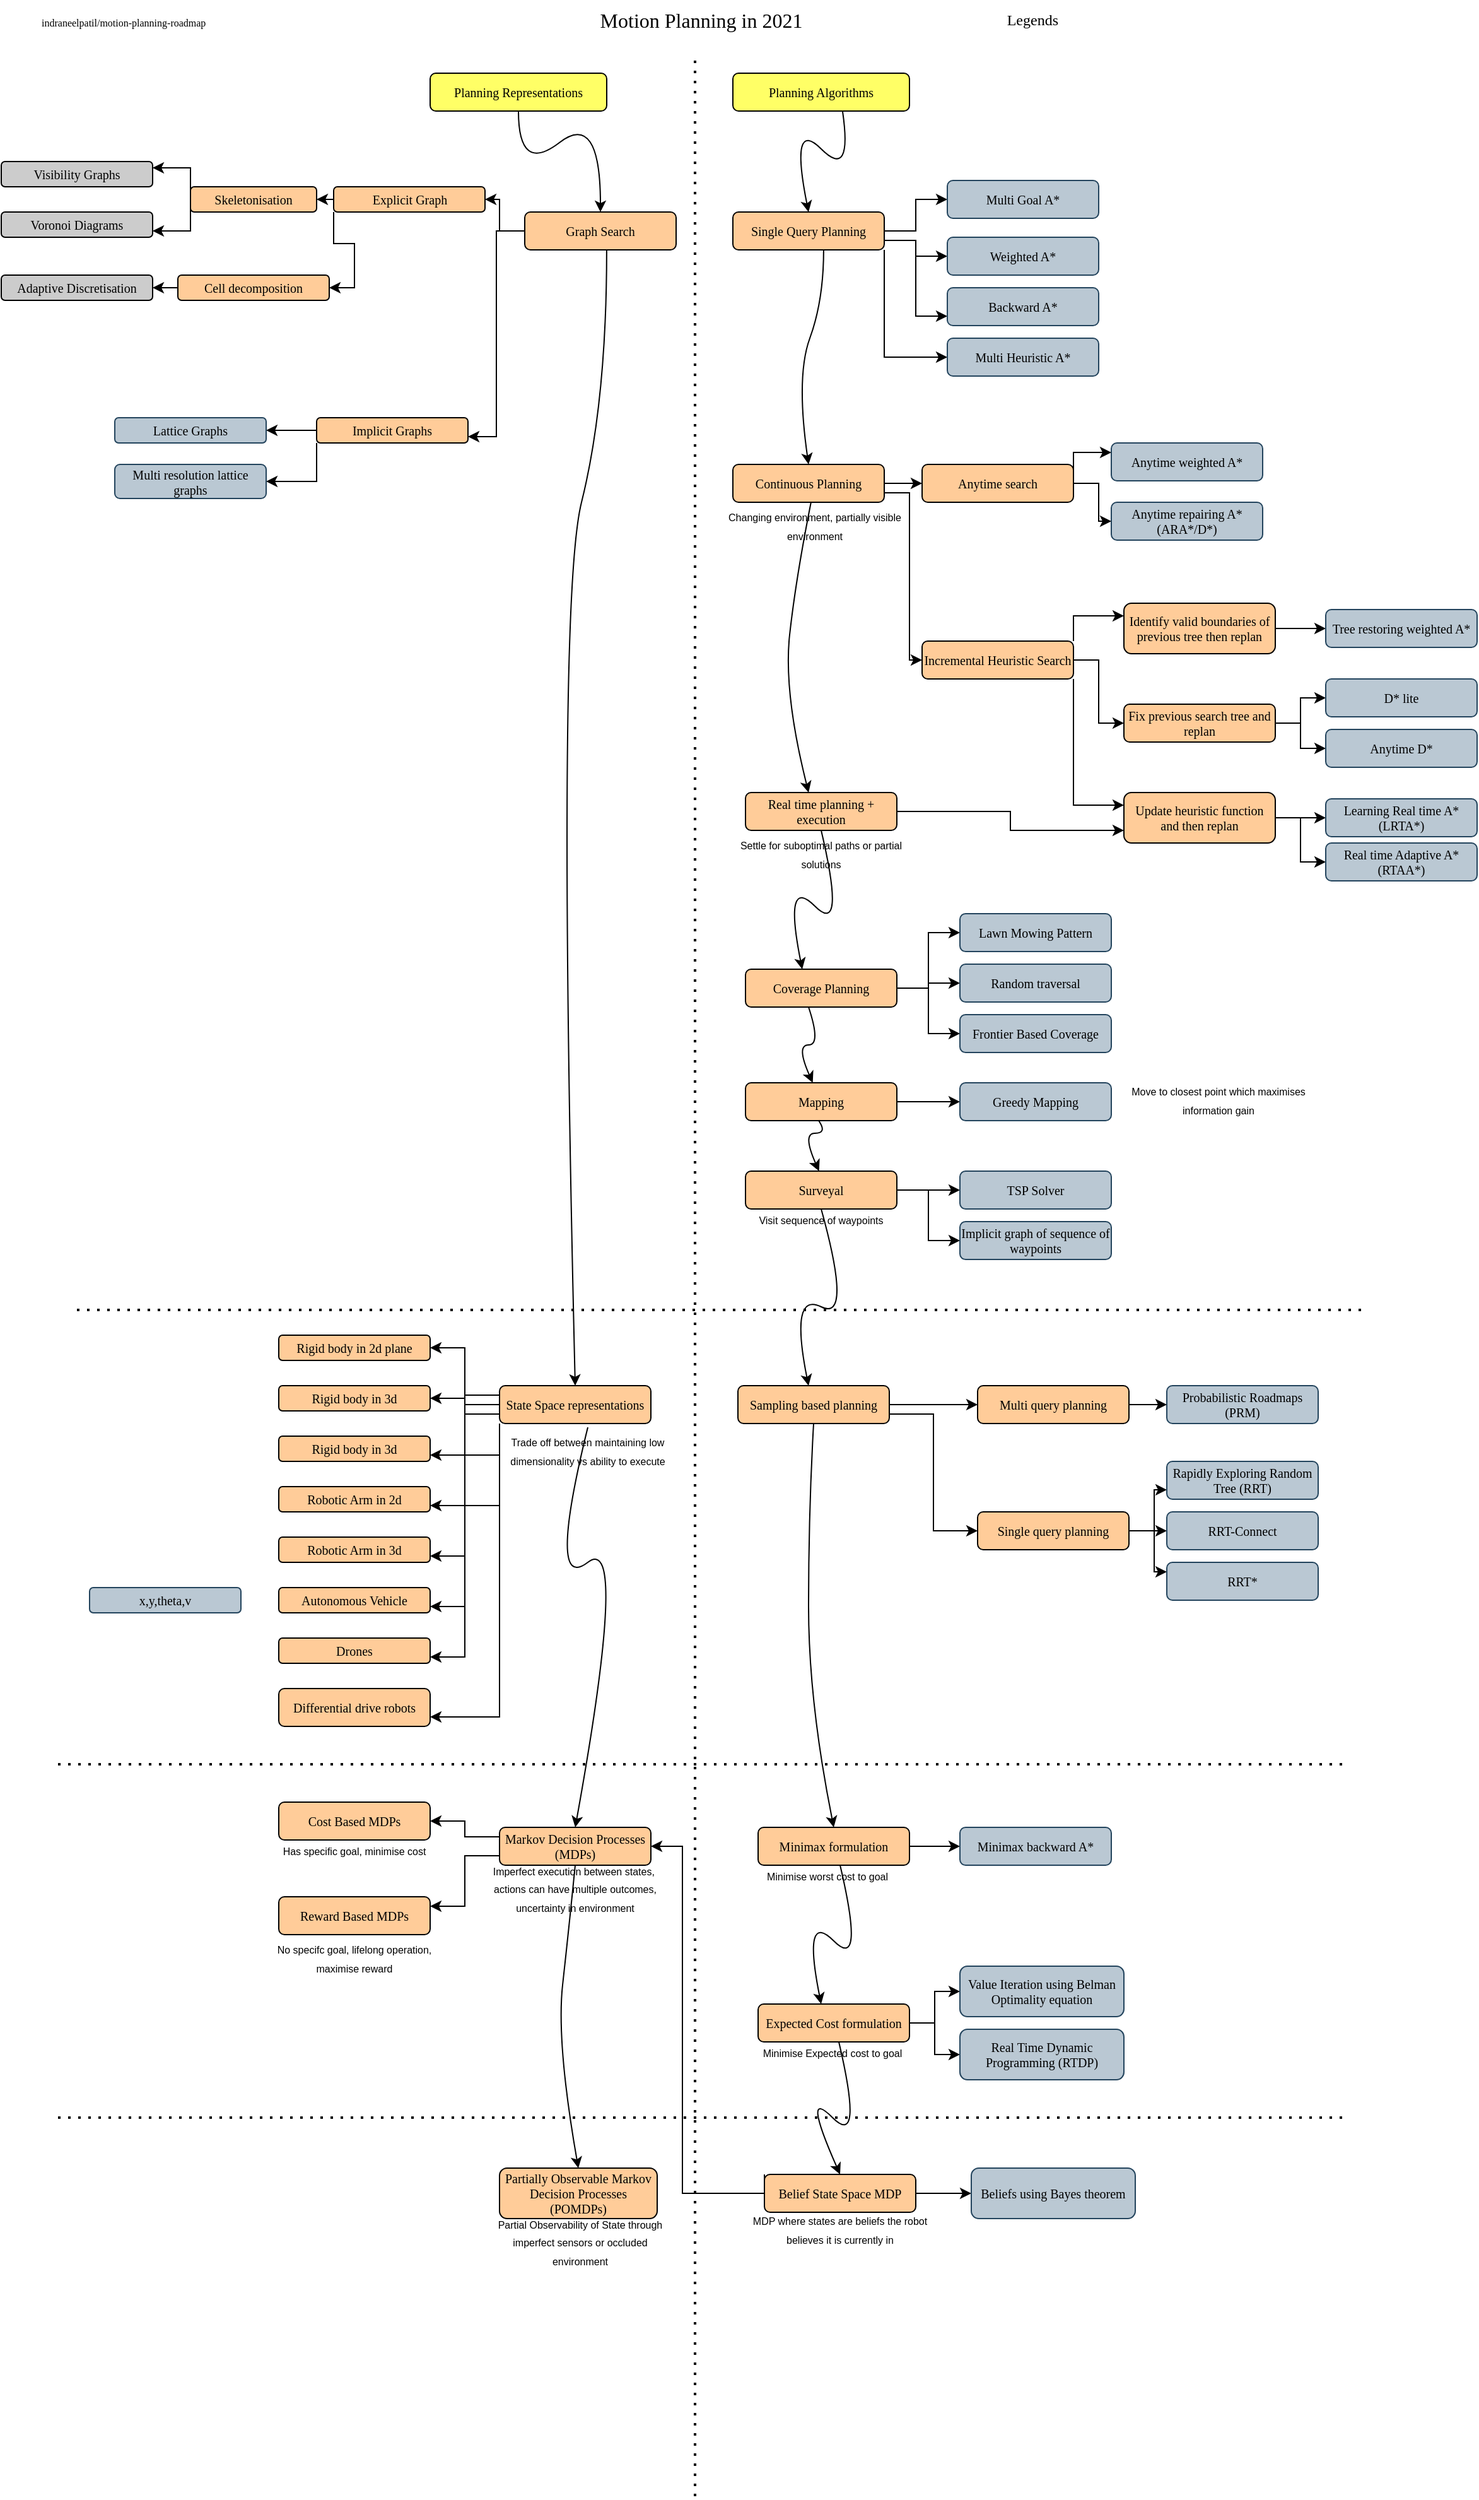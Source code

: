 <mxfile version="16.0.3" type="github">
  <diagram id="dA2bW75Uh9zArZUYn6UA" name="Page-1">
    <mxGraphModel dx="946" dy="614" grid="1" gridSize="10" guides="1" tooltips="1" connect="1" arrows="1" fold="1" page="1" pageScale="1" pageWidth="1100" pageHeight="1700" math="0" shadow="0">
      <root>
        <mxCell id="0" />
        <mxCell id="1" parent="0" />
        <mxCell id="ajxtEgKc9McXnAEBvQGd-1" value="Motion Planning in 2021" style="text;html=1;strokeColor=none;fillColor=none;align=center;verticalAlign=middle;whiteSpace=wrap;rounded=0;comic=0;fontFamily=Verdana;fontSize=16;fontStyle=0" parent="1" vertex="1">
          <mxGeometry x="425" y="32.5" width="280" height="30" as="geometry" />
        </mxCell>
        <mxCell id="ajxtEgKc9McXnAEBvQGd-2" value="" style="shape=image;html=1;verticalAlign=top;verticalLabelPosition=bottom;labelBackgroundColor=#ffffff;imageAspect=0;aspect=fixed;image=https://cdn1.iconfinder.com/data/icons/logotypes/32/github-128.png;rounded=1;glass=0;comic=0;strokeColor=#000000;fillColor=#FFFFFF;fontFamily=Verdana;fontSize=14;align=center;" parent="1" vertex="1">
          <mxGeometry x="20" y="40" width="20" height="20" as="geometry" />
        </mxCell>
        <mxCell id="ajxtEgKc9McXnAEBvQGd-3" value="indraneelpatil/motion-planning-roadmap" style="text;html=1;strokeColor=none;fillColor=none;align=left;verticalAlign=middle;whiteSpace=wrap;rounded=0;comic=0;fontFamily=Verdana;fontSize=8;" parent="1" vertex="1">
          <mxGeometry x="40" y="42.5" width="260" height="15" as="geometry" />
        </mxCell>
        <mxCell id="ajxtEgKc9McXnAEBvQGd-4" value="Legends" style="text;html=1;strokeColor=none;fillColor=none;align=right;verticalAlign=middle;whiteSpace=wrap;rounded=0;comic=0;fontFamily=Verdana;fontSize=12;" parent="1" vertex="1">
          <mxGeometry x="770" y="37.5" width="80" height="20" as="geometry" />
        </mxCell>
        <mxCell id="ajxtEgKc9McXnAEBvQGd-5" value="Planning Representations" style="rounded=1;whiteSpace=wrap;html=1;comic=0;fontFamily=Verdana;fontSize=10;fillColor=#FFFF66;" parent="1" vertex="1">
          <mxGeometry x="350" y="90" width="140" height="30" as="geometry" />
        </mxCell>
        <mxCell id="ajxtEgKc9McXnAEBvQGd-16" value="" style="edgeStyle=orthogonalEdgeStyle;rounded=0;orthogonalLoop=1;jettySize=auto;html=1;" parent="1" source="ajxtEgKc9McXnAEBvQGd-6" target="ajxtEgKc9McXnAEBvQGd-10" edge="1">
          <mxGeometry relative="1" as="geometry" />
        </mxCell>
        <mxCell id="ajxtEgKc9McXnAEBvQGd-22" style="edgeStyle=orthogonalEdgeStyle;rounded=0;orthogonalLoop=1;jettySize=auto;html=1;entryX=1;entryY=0.75;entryDx=0;entryDy=0;" parent="1" source="ajxtEgKc9McXnAEBvQGd-6" target="ajxtEgKc9McXnAEBvQGd-11" edge="1">
          <mxGeometry relative="1" as="geometry" />
        </mxCell>
        <mxCell id="ajxtEgKc9McXnAEBvQGd-6" value="Graph Search" style="rounded=1;whiteSpace=wrap;html=1;comic=0;fontFamily=Verdana;fontSize=10;fillColor=#FFCC99;" parent="1" vertex="1">
          <mxGeometry x="425" y="200" width="120" height="30" as="geometry" />
        </mxCell>
        <mxCell id="ajxtEgKc9McXnAEBvQGd-7" value="Visibility Graphs" style="rounded=1;whiteSpace=wrap;html=1;comic=0;fontFamily=Verdana;fontSize=10;fillColor=#CCCCCC;" parent="1" vertex="1">
          <mxGeometry x="10" y="160" width="120" height="20" as="geometry" />
        </mxCell>
        <mxCell id="ajxtEgKc9McXnAEBvQGd-26" style="edgeStyle=orthogonalEdgeStyle;rounded=0;orthogonalLoop=1;jettySize=auto;html=1;exitX=0;exitY=0.5;exitDx=0;exitDy=0;entryX=1;entryY=0.5;entryDx=0;entryDy=0;" parent="1" source="ajxtEgKc9McXnAEBvQGd-10" target="ajxtEgKc9McXnAEBvQGd-23" edge="1">
          <mxGeometry relative="1" as="geometry" />
        </mxCell>
        <mxCell id="ajxtEgKc9McXnAEBvQGd-31" style="edgeStyle=orthogonalEdgeStyle;rounded=0;orthogonalLoop=1;jettySize=auto;html=1;exitX=0;exitY=1;exitDx=0;exitDy=0;entryX=1;entryY=0.5;entryDx=0;entryDy=0;" parent="1" source="ajxtEgKc9McXnAEBvQGd-10" target="ajxtEgKc9McXnAEBvQGd-28" edge="1">
          <mxGeometry relative="1" as="geometry" />
        </mxCell>
        <mxCell id="ajxtEgKc9McXnAEBvQGd-10" value="Explicit Graph" style="rounded=1;whiteSpace=wrap;html=1;comic=0;fontFamily=Verdana;fontSize=10;fillColor=#FFCC99;" parent="1" vertex="1">
          <mxGeometry x="273.5" y="180" width="120" height="20" as="geometry" />
        </mxCell>
        <mxCell id="afFbfTfmO1wmqLPXjA7H-2" style="edgeStyle=orthogonalEdgeStyle;rounded=0;orthogonalLoop=1;jettySize=auto;html=1;entryX=1;entryY=0.5;entryDx=0;entryDy=0;" parent="1" source="ajxtEgKc9McXnAEBvQGd-11" target="afFbfTfmO1wmqLPXjA7H-1" edge="1">
          <mxGeometry relative="1" as="geometry" />
        </mxCell>
        <mxCell id="8GobAQBjwKT1szoQL-FH-47" style="edgeStyle=orthogonalEdgeStyle;rounded=0;orthogonalLoop=1;jettySize=auto;html=1;exitX=0;exitY=1;exitDx=0;exitDy=0;entryX=1;entryY=0.5;entryDx=0;entryDy=0;fontSize=9;" parent="1" source="ajxtEgKc9McXnAEBvQGd-11" target="8GobAQBjwKT1szoQL-FH-46" edge="1">
          <mxGeometry relative="1" as="geometry" />
        </mxCell>
        <mxCell id="ajxtEgKc9McXnAEBvQGd-11" value="Implicit Graphs" style="rounded=1;whiteSpace=wrap;html=1;comic=0;fontFamily=Verdana;fontSize=10;fillColor=#FFCC99;" parent="1" vertex="1">
          <mxGeometry x="260" y="363" width="120" height="20" as="geometry" />
        </mxCell>
        <mxCell id="ajxtEgKc9McXnAEBvQGd-12" value="Planning Algorithms" style="rounded=1;whiteSpace=wrap;html=1;comic=0;fontFamily=Verdana;fontSize=10;fillColor=#FFFF66;" parent="1" vertex="1">
          <mxGeometry x="590" y="90" width="140" height="30" as="geometry" />
        </mxCell>
        <mxCell id="ajxtEgKc9McXnAEBvQGd-13" value="" style="endArrow=none;dashed=1;html=1;dashPattern=1 3;strokeWidth=2;rounded=0;" parent="1" edge="1">
          <mxGeometry width="50" height="50" relative="1" as="geometry">
            <mxPoint x="560" y="2010" as="sourcePoint" />
            <mxPoint x="560" y="80" as="targetPoint" />
          </mxGeometry>
        </mxCell>
        <mxCell id="ajxtEgKc9McXnAEBvQGd-20" value="Voronoi Diagrams" style="rounded=1;whiteSpace=wrap;html=1;comic=0;fontFamily=Verdana;fontSize=10;fillColor=#CCCCCC;" parent="1" vertex="1">
          <mxGeometry x="10" y="200" width="120" height="20" as="geometry" />
        </mxCell>
        <mxCell id="G6GItfoQIOa1DMY_Q_cO-3" style="edgeStyle=orthogonalEdgeStyle;rounded=0;orthogonalLoop=1;jettySize=auto;html=1;exitX=0;exitY=0.25;exitDx=0;exitDy=0;entryX=1;entryY=0.25;entryDx=0;entryDy=0;" edge="1" parent="1" source="ajxtEgKc9McXnAEBvQGd-23" target="ajxtEgKc9McXnAEBvQGd-7">
          <mxGeometry relative="1" as="geometry">
            <Array as="points">
              <mxPoint x="160" y="165" />
            </Array>
          </mxGeometry>
        </mxCell>
        <mxCell id="G6GItfoQIOa1DMY_Q_cO-4" style="edgeStyle=orthogonalEdgeStyle;rounded=0;orthogonalLoop=1;jettySize=auto;html=1;exitX=0;exitY=0.75;exitDx=0;exitDy=0;entryX=1;entryY=0.75;entryDx=0;entryDy=0;" edge="1" parent="1" source="ajxtEgKc9McXnAEBvQGd-23" target="ajxtEgKc9McXnAEBvQGd-20">
          <mxGeometry relative="1" as="geometry">
            <Array as="points">
              <mxPoint x="160" y="215" />
            </Array>
          </mxGeometry>
        </mxCell>
        <mxCell id="ajxtEgKc9McXnAEBvQGd-23" value="Skeletonisation" style="rounded=1;whiteSpace=wrap;html=1;comic=0;fontFamily=Verdana;fontSize=10;fillColor=#FFCC99;" parent="1" vertex="1">
          <mxGeometry x="160" y="180" width="100" height="20" as="geometry" />
        </mxCell>
        <mxCell id="ajxtEgKc9McXnAEBvQGd-25" value="" style="curved=1;endArrow=classic;html=1;rounded=0;entryX=0.5;entryY=0;entryDx=0;entryDy=0;exitX=0.5;exitY=1;exitDx=0;exitDy=0;" parent="1" source="ajxtEgKc9McXnAEBvQGd-5" target="ajxtEgKc9McXnAEBvQGd-6" edge="1">
          <mxGeometry width="50" height="50" relative="1" as="geometry">
            <mxPoint x="400" y="300" as="sourcePoint" />
            <mxPoint x="450" y="250" as="targetPoint" />
            <Array as="points">
              <mxPoint x="420" y="170" />
              <mxPoint x="485" y="120" />
            </Array>
          </mxGeometry>
        </mxCell>
        <mxCell id="G6GItfoQIOa1DMY_Q_cO-2" style="edgeStyle=orthogonalEdgeStyle;rounded=0;orthogonalLoop=1;jettySize=auto;html=1;exitX=0;exitY=0.5;exitDx=0;exitDy=0;entryX=1;entryY=0.5;entryDx=0;entryDy=0;" edge="1" parent="1" source="ajxtEgKc9McXnAEBvQGd-28" target="ajxtEgKc9McXnAEBvQGd-32">
          <mxGeometry relative="1" as="geometry" />
        </mxCell>
        <mxCell id="ajxtEgKc9McXnAEBvQGd-28" value="Cell decomposition" style="rounded=1;whiteSpace=wrap;html=1;comic=0;fontFamily=Verdana;fontSize=10;fillColor=#FFCC99;" parent="1" vertex="1">
          <mxGeometry x="150" y="250" width="120" height="20" as="geometry" />
        </mxCell>
        <mxCell id="ajxtEgKc9McXnAEBvQGd-32" value="Adaptive Discretisation" style="rounded=1;whiteSpace=wrap;html=1;comic=0;fontFamily=Verdana;fontSize=10;fillColor=#CCCCCC;" parent="1" vertex="1">
          <mxGeometry x="10" y="250" width="120" height="20" as="geometry" />
        </mxCell>
        <mxCell id="afFbfTfmO1wmqLPXjA7H-1" value="Lattice Graphs" style="rounded=1;whiteSpace=wrap;html=1;comic=0;fontFamily=Verdana;fontSize=10;fillColor=#bac8d3;strokeColor=#23445d;" parent="1" vertex="1">
          <mxGeometry x="100" y="363" width="120" height="20" as="geometry" />
        </mxCell>
        <mxCell id="mBxpHt6kNz-rFTSF95wJ-4" style="edgeStyle=orthogonalEdgeStyle;rounded=0;orthogonalLoop=1;jettySize=auto;html=1;exitX=1;exitY=0.5;exitDx=0;exitDy=0;" parent="1" source="mBxpHt6kNz-rFTSF95wJ-2" target="mBxpHt6kNz-rFTSF95wJ-3" edge="1">
          <mxGeometry relative="1" as="geometry" />
        </mxCell>
        <mxCell id="mBxpHt6kNz-rFTSF95wJ-7" style="edgeStyle=orthogonalEdgeStyle;rounded=0;orthogonalLoop=1;jettySize=auto;html=1;exitX=1;exitY=0.75;exitDx=0;exitDy=0;entryX=0;entryY=0.5;entryDx=0;entryDy=0;" parent="1" source="mBxpHt6kNz-rFTSF95wJ-2" target="mBxpHt6kNz-rFTSF95wJ-6" edge="1">
          <mxGeometry relative="1" as="geometry" />
        </mxCell>
        <mxCell id="mBxpHt6kNz-rFTSF95wJ-9" style="edgeStyle=orthogonalEdgeStyle;rounded=0;orthogonalLoop=1;jettySize=auto;html=1;exitX=1;exitY=0.75;exitDx=0;exitDy=0;entryX=0;entryY=0.75;entryDx=0;entryDy=0;" parent="1" source="mBxpHt6kNz-rFTSF95wJ-2" target="mBxpHt6kNz-rFTSF95wJ-8" edge="1">
          <mxGeometry relative="1" as="geometry" />
        </mxCell>
        <mxCell id="mBxpHt6kNz-rFTSF95wJ-11" style="edgeStyle=orthogonalEdgeStyle;rounded=0;orthogonalLoop=1;jettySize=auto;html=1;exitX=1;exitY=1;exitDx=0;exitDy=0;entryX=0;entryY=0.5;entryDx=0;entryDy=0;" parent="1" source="mBxpHt6kNz-rFTSF95wJ-2" target="mBxpHt6kNz-rFTSF95wJ-10" edge="1">
          <mxGeometry relative="1" as="geometry" />
        </mxCell>
        <mxCell id="mBxpHt6kNz-rFTSF95wJ-2" value="Single Query Planning" style="rounded=1;whiteSpace=wrap;html=1;comic=0;fontFamily=Verdana;fontSize=10;fillColor=#FFCC99;" parent="1" vertex="1">
          <mxGeometry x="590" y="200" width="120" height="30" as="geometry" />
        </mxCell>
        <mxCell id="mBxpHt6kNz-rFTSF95wJ-3" value="Multi Goal A*" style="rounded=1;whiteSpace=wrap;html=1;comic=0;fontFamily=Verdana;fontSize=10;fillColor=#bac8d3;strokeColor=#23445d;" parent="1" vertex="1">
          <mxGeometry x="760" y="175" width="120" height="30" as="geometry" />
        </mxCell>
        <mxCell id="mBxpHt6kNz-rFTSF95wJ-5" value="" style="curved=1;endArrow=classic;html=1;rounded=0;entryX=0.5;entryY=0;entryDx=0;entryDy=0;exitX=0.621;exitY=1;exitDx=0;exitDy=0;exitPerimeter=0;" parent="1" source="ajxtEgKc9McXnAEBvQGd-12" target="mBxpHt6kNz-rFTSF95wJ-2" edge="1">
          <mxGeometry width="50" height="50" relative="1" as="geometry">
            <mxPoint x="635" y="175" as="sourcePoint" />
            <mxPoint x="685" y="125" as="targetPoint" />
            <Array as="points">
              <mxPoint x="685" y="175" />
              <mxPoint x="635" y="125" />
            </Array>
          </mxGeometry>
        </mxCell>
        <mxCell id="mBxpHt6kNz-rFTSF95wJ-6" value="Weighted A*" style="rounded=1;whiteSpace=wrap;html=1;comic=0;fontFamily=Verdana;fontSize=10;fillColor=#bac8d3;strokeColor=#23445d;" parent="1" vertex="1">
          <mxGeometry x="760" y="220" width="120" height="30" as="geometry" />
        </mxCell>
        <mxCell id="mBxpHt6kNz-rFTSF95wJ-8" value="Backward A*" style="rounded=1;whiteSpace=wrap;html=1;comic=0;fontFamily=Verdana;fontSize=10;fillColor=#bac8d3;strokeColor=#23445d;" parent="1" vertex="1">
          <mxGeometry x="760" y="260" width="120" height="30" as="geometry" />
        </mxCell>
        <mxCell id="mBxpHt6kNz-rFTSF95wJ-10" value="Multi Heuristic A*" style="rounded=1;whiteSpace=wrap;html=1;comic=0;fontFamily=Verdana;fontSize=10;fillColor=#bac8d3;strokeColor=#23445d;" parent="1" vertex="1">
          <mxGeometry x="760" y="300" width="120" height="30" as="geometry" />
        </mxCell>
        <mxCell id="-M3-EGKIWtLrq1ahvNLV-1" value="" style="curved=1;endArrow=classic;html=1;rounded=0;exitX=0.621;exitY=1;exitDx=0;exitDy=0;exitPerimeter=0;" parent="1" edge="1">
          <mxGeometry width="50" height="50" relative="1" as="geometry">
            <mxPoint x="661.94" y="230" as="sourcePoint" />
            <mxPoint x="650" y="400" as="targetPoint" />
            <Array as="points">
              <mxPoint x="662" y="270" />
              <mxPoint x="640" y="330" />
            </Array>
          </mxGeometry>
        </mxCell>
        <mxCell id="8GobAQBjwKT1szoQL-FH-5" value="" style="edgeStyle=orthogonalEdgeStyle;rounded=0;orthogonalLoop=1;jettySize=auto;html=1;" parent="1" source="-M3-EGKIWtLrq1ahvNLV-2" target="8GobAQBjwKT1szoQL-FH-4" edge="1">
          <mxGeometry relative="1" as="geometry" />
        </mxCell>
        <mxCell id="8GobAQBjwKT1szoQL-FH-7" style="edgeStyle=orthogonalEdgeStyle;rounded=0;orthogonalLoop=1;jettySize=auto;html=1;exitX=1;exitY=0.75;exitDx=0;exitDy=0;entryX=0;entryY=0.5;entryDx=0;entryDy=0;" parent="1" source="-M3-EGKIWtLrq1ahvNLV-2" target="8GobAQBjwKT1szoQL-FH-6" edge="1">
          <mxGeometry relative="1" as="geometry">
            <Array as="points">
              <mxPoint x="730" y="423" />
              <mxPoint x="730" y="555" />
            </Array>
          </mxGeometry>
        </mxCell>
        <mxCell id="-M3-EGKIWtLrq1ahvNLV-2" value="Continuous Planning" style="rounded=1;whiteSpace=wrap;html=1;comic=0;fontFamily=Verdana;fontSize=10;fillColor=#FFCC99;" parent="1" vertex="1">
          <mxGeometry x="590" y="400" width="120" height="30" as="geometry" />
        </mxCell>
        <mxCell id="-M3-EGKIWtLrq1ahvNLV-3" value="Anytime weighted A*" style="rounded=1;whiteSpace=wrap;html=1;comic=0;fontFamily=Verdana;fontSize=10;fillColor=#bac8d3;strokeColor=#23445d;" parent="1" vertex="1">
          <mxGeometry x="890" y="383" width="120" height="30" as="geometry" />
        </mxCell>
        <mxCell id="8GobAQBjwKT1szoQL-FH-1" value="Anytime repairing A*(ARA*/D*)" style="rounded=1;whiteSpace=wrap;html=1;comic=0;fontFamily=Verdana;fontSize=10;fillColor=#bac8d3;strokeColor=#23445d;" parent="1" vertex="1">
          <mxGeometry x="890" y="430" width="120" height="30" as="geometry" />
        </mxCell>
        <mxCell id="G6GItfoQIOa1DMY_Q_cO-5" style="edgeStyle=orthogonalEdgeStyle;rounded=0;orthogonalLoop=1;jettySize=auto;html=1;exitX=1;exitY=0.25;exitDx=0;exitDy=0;entryX=0;entryY=0.25;entryDx=0;entryDy=0;" edge="1" parent="1" source="8GobAQBjwKT1szoQL-FH-4" target="-M3-EGKIWtLrq1ahvNLV-3">
          <mxGeometry relative="1" as="geometry">
            <Array as="points">
              <mxPoint x="860" y="391" />
            </Array>
          </mxGeometry>
        </mxCell>
        <mxCell id="G6GItfoQIOa1DMY_Q_cO-6" style="edgeStyle=orthogonalEdgeStyle;rounded=0;orthogonalLoop=1;jettySize=auto;html=1;entryX=0;entryY=0.5;entryDx=0;entryDy=0;" edge="1" parent="1" source="8GobAQBjwKT1szoQL-FH-4" target="8GobAQBjwKT1szoQL-FH-1">
          <mxGeometry relative="1" as="geometry" />
        </mxCell>
        <mxCell id="8GobAQBjwKT1szoQL-FH-4" value="Anytime search" style="rounded=1;whiteSpace=wrap;html=1;comic=0;fontFamily=Verdana;fontSize=10;fillColor=#FFCC99;" parent="1" vertex="1">
          <mxGeometry x="740" y="400" width="120" height="30" as="geometry" />
        </mxCell>
        <mxCell id="8GobAQBjwKT1szoQL-FH-14" style="edgeStyle=orthogonalEdgeStyle;rounded=0;orthogonalLoop=1;jettySize=auto;html=1;exitX=1;exitY=0;exitDx=0;exitDy=0;entryX=0;entryY=0.25;entryDx=0;entryDy=0;" parent="1" source="8GobAQBjwKT1szoQL-FH-6" target="8GobAQBjwKT1szoQL-FH-10" edge="1">
          <mxGeometry relative="1" as="geometry" />
        </mxCell>
        <mxCell id="8GobAQBjwKT1szoQL-FH-15" style="edgeStyle=orthogonalEdgeStyle;rounded=0;orthogonalLoop=1;jettySize=auto;html=1;exitX=1;exitY=0.5;exitDx=0;exitDy=0;entryX=0;entryY=0.5;entryDx=0;entryDy=0;" parent="1" source="8GobAQBjwKT1szoQL-FH-6" target="8GobAQBjwKT1szoQL-FH-11" edge="1">
          <mxGeometry relative="1" as="geometry" />
        </mxCell>
        <mxCell id="8GobAQBjwKT1szoQL-FH-16" style="edgeStyle=orthogonalEdgeStyle;rounded=0;orthogonalLoop=1;jettySize=auto;html=1;exitX=1;exitY=1;exitDx=0;exitDy=0;entryX=0;entryY=0.25;entryDx=0;entryDy=0;" parent="1" source="8GobAQBjwKT1szoQL-FH-6" target="8GobAQBjwKT1szoQL-FH-12" edge="1">
          <mxGeometry relative="1" as="geometry" />
        </mxCell>
        <mxCell id="8GobAQBjwKT1szoQL-FH-6" value="Incremental Heuristic Search" style="rounded=1;whiteSpace=wrap;html=1;comic=0;fontFamily=Verdana;fontSize=10;fillColor=#FFCC99;" parent="1" vertex="1">
          <mxGeometry x="740" y="540" width="120" height="30" as="geometry" />
        </mxCell>
        <mxCell id="G6GItfoQIOa1DMY_Q_cO-7" style="edgeStyle=orthogonalEdgeStyle;rounded=0;orthogonalLoop=1;jettySize=auto;html=1;exitX=1;exitY=0.5;exitDx=0;exitDy=0;entryX=0;entryY=0.5;entryDx=0;entryDy=0;" edge="1" parent="1" source="8GobAQBjwKT1szoQL-FH-10" target="8GobAQBjwKT1szoQL-FH-13">
          <mxGeometry relative="1" as="geometry" />
        </mxCell>
        <mxCell id="8GobAQBjwKT1szoQL-FH-10" value="Identify valid boundaries of previous tree then replan" style="rounded=1;whiteSpace=wrap;html=1;comic=0;fontFamily=Verdana;fontSize=10;fillColor=#FFCC99;" parent="1" vertex="1">
          <mxGeometry x="900" y="510" width="120" height="40" as="geometry" />
        </mxCell>
        <mxCell id="G6GItfoQIOa1DMY_Q_cO-8" style="edgeStyle=orthogonalEdgeStyle;rounded=0;orthogonalLoop=1;jettySize=auto;html=1;entryX=0;entryY=0.5;entryDx=0;entryDy=0;" edge="1" parent="1" source="8GobAQBjwKT1szoQL-FH-11" target="8GobAQBjwKT1szoQL-FH-17">
          <mxGeometry relative="1" as="geometry" />
        </mxCell>
        <mxCell id="G6GItfoQIOa1DMY_Q_cO-9" style="edgeStyle=orthogonalEdgeStyle;rounded=0;orthogonalLoop=1;jettySize=auto;html=1;entryX=0;entryY=0.5;entryDx=0;entryDy=0;" edge="1" parent="1" source="8GobAQBjwKT1szoQL-FH-11" target="8GobAQBjwKT1szoQL-FH-18">
          <mxGeometry relative="1" as="geometry" />
        </mxCell>
        <mxCell id="8GobAQBjwKT1szoQL-FH-11" value="Fix previous search tree and replan" style="rounded=1;whiteSpace=wrap;html=1;comic=0;fontFamily=Verdana;fontSize=10;fillColor=#FFCC99;" parent="1" vertex="1">
          <mxGeometry x="900" y="590" width="120" height="30" as="geometry" />
        </mxCell>
        <mxCell id="G6GItfoQIOa1DMY_Q_cO-10" style="edgeStyle=orthogonalEdgeStyle;rounded=0;orthogonalLoop=1;jettySize=auto;html=1;entryX=0;entryY=0.5;entryDx=0;entryDy=0;" edge="1" parent="1" source="8GobAQBjwKT1szoQL-FH-12" target="8GobAQBjwKT1szoQL-FH-22">
          <mxGeometry relative="1" as="geometry" />
        </mxCell>
        <mxCell id="G6GItfoQIOa1DMY_Q_cO-11" style="edgeStyle=orthogonalEdgeStyle;rounded=0;orthogonalLoop=1;jettySize=auto;html=1;entryX=0;entryY=0.5;entryDx=0;entryDy=0;" edge="1" parent="1" source="8GobAQBjwKT1szoQL-FH-12" target="8GobAQBjwKT1szoQL-FH-23">
          <mxGeometry relative="1" as="geometry" />
        </mxCell>
        <mxCell id="8GobAQBjwKT1szoQL-FH-12" value="Update heuristic function and then replan" style="rounded=1;whiteSpace=wrap;html=1;comic=0;fontFamily=Verdana;fontSize=10;fillColor=#FFCC99;" parent="1" vertex="1">
          <mxGeometry x="900" y="660" width="120" height="40" as="geometry" />
        </mxCell>
        <mxCell id="8GobAQBjwKT1szoQL-FH-13" value="Tree restoring weighted A*" style="rounded=1;whiteSpace=wrap;html=1;comic=0;fontFamily=Verdana;fontSize=10;fillColor=#bac8d3;strokeColor=#23445d;" parent="1" vertex="1">
          <mxGeometry x="1060" y="515" width="120" height="30" as="geometry" />
        </mxCell>
        <mxCell id="8GobAQBjwKT1szoQL-FH-17" value="D* lite" style="rounded=1;whiteSpace=wrap;html=1;comic=0;fontFamily=Verdana;fontSize=10;fillColor=#bac8d3;strokeColor=#23445d;" parent="1" vertex="1">
          <mxGeometry x="1060" y="570" width="120" height="30" as="geometry" />
        </mxCell>
        <mxCell id="8GobAQBjwKT1szoQL-FH-18" value="Anytime D*" style="rounded=1;whiteSpace=wrap;html=1;comic=0;fontFamily=Verdana;fontSize=10;fillColor=#bac8d3;strokeColor=#23445d;" parent="1" vertex="1">
          <mxGeometry x="1060" y="610" width="120" height="30" as="geometry" />
        </mxCell>
        <mxCell id="8GobAQBjwKT1szoQL-FH-21" style="edgeStyle=orthogonalEdgeStyle;rounded=0;orthogonalLoop=1;jettySize=auto;html=1;exitX=1;exitY=0.5;exitDx=0;exitDy=0;entryX=0;entryY=0.75;entryDx=0;entryDy=0;" parent="1" source="8GobAQBjwKT1szoQL-FH-19" target="8GobAQBjwKT1szoQL-FH-12" edge="1">
          <mxGeometry relative="1" as="geometry" />
        </mxCell>
        <mxCell id="8GobAQBjwKT1szoQL-FH-19" value="Real time planning + execution" style="rounded=1;whiteSpace=wrap;html=1;comic=0;fontFamily=Verdana;fontSize=10;fillColor=#FFCC99;" parent="1" vertex="1">
          <mxGeometry x="600" y="660" width="120" height="30" as="geometry" />
        </mxCell>
        <mxCell id="8GobAQBjwKT1szoQL-FH-20" value="" style="curved=1;endArrow=classic;html=1;rounded=0;exitX=0.621;exitY=1;exitDx=0;exitDy=0;exitPerimeter=0;entryX=0.417;entryY=0;entryDx=0;entryDy=0;entryPerimeter=0;" parent="1" target="8GobAQBjwKT1szoQL-FH-19" edge="1">
          <mxGeometry width="50" height="50" relative="1" as="geometry">
            <mxPoint x="651.94" y="430" as="sourcePoint" />
            <mxPoint x="640" y="600" as="targetPoint" />
            <Array as="points">
              <mxPoint x="640" y="490" />
              <mxPoint x="630" y="580" />
            </Array>
          </mxGeometry>
        </mxCell>
        <mxCell id="8GobAQBjwKT1szoQL-FH-22" value="Learning Real time A* (LRTA*)" style="rounded=1;whiteSpace=wrap;html=1;comic=0;fontFamily=Verdana;fontSize=10;fillColor=#bac8d3;strokeColor=#23445d;" parent="1" vertex="1">
          <mxGeometry x="1060" y="665" width="120" height="30" as="geometry" />
        </mxCell>
        <mxCell id="8GobAQBjwKT1szoQL-FH-23" value="Real time Adaptive A* (RTAA*)" style="rounded=1;whiteSpace=wrap;html=1;comic=0;fontFamily=Verdana;fontSize=10;fillColor=#bac8d3;strokeColor=#23445d;" parent="1" vertex="1">
          <mxGeometry x="1060" y="700" width="120" height="30" as="geometry" />
        </mxCell>
        <mxCell id="8GobAQBjwKT1szoQL-FH-24" value="" style="curved=1;endArrow=classic;html=1;rounded=0;exitX=0.621;exitY=1;exitDx=0;exitDy=0;exitPerimeter=0;entryX=0.5;entryY=0;entryDx=0;entryDy=0;" parent="1" target="8GobAQBjwKT1szoQL-FH-25" edge="1">
          <mxGeometry width="50" height="50" relative="1" as="geometry">
            <mxPoint x="489.94" y="230" as="sourcePoint" />
            <mxPoint x="478" y="740" as="targetPoint" />
            <Array as="points">
              <mxPoint x="490" y="350" />
              <mxPoint x="450" y="510" />
            </Array>
          </mxGeometry>
        </mxCell>
        <mxCell id="8GobAQBjwKT1szoQL-FH-34" style="edgeStyle=orthogonalEdgeStyle;rounded=0;orthogonalLoop=1;jettySize=auto;html=1;entryX=1;entryY=0.5;entryDx=0;entryDy=0;" parent="1" source="8GobAQBjwKT1szoQL-FH-25" target="8GobAQBjwKT1szoQL-FH-27" edge="1">
          <mxGeometry relative="1" as="geometry" />
        </mxCell>
        <mxCell id="8GobAQBjwKT1szoQL-FH-35" style="edgeStyle=orthogonalEdgeStyle;rounded=0;orthogonalLoop=1;jettySize=auto;html=1;exitX=0;exitY=0.75;exitDx=0;exitDy=0;entryX=1;entryY=0.5;entryDx=0;entryDy=0;" parent="1" source="8GobAQBjwKT1szoQL-FH-25" target="8GobAQBjwKT1szoQL-FH-28" edge="1">
          <mxGeometry relative="1" as="geometry" />
        </mxCell>
        <mxCell id="8GobAQBjwKT1szoQL-FH-36" style="edgeStyle=orthogonalEdgeStyle;rounded=0;orthogonalLoop=1;jettySize=auto;html=1;exitX=0;exitY=1;exitDx=0;exitDy=0;entryX=1;entryY=0.75;entryDx=0;entryDy=0;" parent="1" source="8GobAQBjwKT1szoQL-FH-25" target="8GobAQBjwKT1szoQL-FH-29" edge="1">
          <mxGeometry relative="1" as="geometry" />
        </mxCell>
        <mxCell id="8GobAQBjwKT1szoQL-FH-37" style="edgeStyle=orthogonalEdgeStyle;rounded=0;orthogonalLoop=1;jettySize=auto;html=1;exitX=0;exitY=1;exitDx=0;exitDy=0;entryX=1;entryY=0.75;entryDx=0;entryDy=0;" parent="1" source="8GobAQBjwKT1szoQL-FH-25" target="8GobAQBjwKT1szoQL-FH-30" edge="1">
          <mxGeometry relative="1" as="geometry" />
        </mxCell>
        <mxCell id="8GobAQBjwKT1szoQL-FH-38" style="edgeStyle=orthogonalEdgeStyle;rounded=0;orthogonalLoop=1;jettySize=auto;html=1;exitX=0;exitY=0.25;exitDx=0;exitDy=0;entryX=1;entryY=0.75;entryDx=0;entryDy=0;" parent="1" source="8GobAQBjwKT1szoQL-FH-25" target="8GobAQBjwKT1szoQL-FH-31" edge="1">
          <mxGeometry relative="1" as="geometry" />
        </mxCell>
        <mxCell id="8GobAQBjwKT1szoQL-FH-39" style="edgeStyle=orthogonalEdgeStyle;rounded=0;orthogonalLoop=1;jettySize=auto;html=1;exitX=0;exitY=0.5;exitDx=0;exitDy=0;entryX=1;entryY=0.75;entryDx=0;entryDy=0;" parent="1" source="8GobAQBjwKT1szoQL-FH-25" target="8GobAQBjwKT1szoQL-FH-32" edge="1">
          <mxGeometry relative="1" as="geometry" />
        </mxCell>
        <mxCell id="8GobAQBjwKT1szoQL-FH-40" style="edgeStyle=orthogonalEdgeStyle;rounded=0;orthogonalLoop=1;jettySize=auto;html=1;exitX=0;exitY=0.25;exitDx=0;exitDy=0;entryX=1;entryY=0.75;entryDx=0;entryDy=0;" parent="1" source="8GobAQBjwKT1szoQL-FH-25" target="8GobAQBjwKT1szoQL-FH-33" edge="1">
          <mxGeometry relative="1" as="geometry" />
        </mxCell>
        <mxCell id="8GobAQBjwKT1szoQL-FH-42" style="edgeStyle=orthogonalEdgeStyle;rounded=0;orthogonalLoop=1;jettySize=auto;html=1;exitX=0;exitY=1;exitDx=0;exitDy=0;entryX=1;entryY=0.75;entryDx=0;entryDy=0;" parent="1" source="8GobAQBjwKT1szoQL-FH-25" target="8GobAQBjwKT1szoQL-FH-41" edge="1">
          <mxGeometry relative="1" as="geometry" />
        </mxCell>
        <mxCell id="8GobAQBjwKT1szoQL-FH-25" value="State Space representations" style="rounded=1;whiteSpace=wrap;html=1;comic=0;fontFamily=Verdana;fontSize=10;fillColor=#FFCC99;" parent="1" vertex="1">
          <mxGeometry x="405" y="1130" width="120" height="30" as="geometry" />
        </mxCell>
        <mxCell id="8GobAQBjwKT1szoQL-FH-26" value="" style="endArrow=none;dashed=1;html=1;dashPattern=1 3;strokeWidth=2;rounded=0;" parent="1" edge="1">
          <mxGeometry width="50" height="50" relative="1" as="geometry">
            <mxPoint x="70" y="1070" as="sourcePoint" />
            <mxPoint x="1090" y="1070" as="targetPoint" />
          </mxGeometry>
        </mxCell>
        <mxCell id="8GobAQBjwKT1szoQL-FH-27" value="Rigid body in 2d plane" style="rounded=1;whiteSpace=wrap;html=1;comic=0;fontFamily=Verdana;fontSize=10;fillColor=#FFCC99;" parent="1" vertex="1">
          <mxGeometry x="230" y="1090" width="120" height="20" as="geometry" />
        </mxCell>
        <mxCell id="8GobAQBjwKT1szoQL-FH-28" value="Rigid body in 3d" style="rounded=1;whiteSpace=wrap;html=1;comic=0;fontFamily=Verdana;fontSize=10;fillColor=#FFCC99;" parent="1" vertex="1">
          <mxGeometry x="230" y="1130" width="120" height="20" as="geometry" />
        </mxCell>
        <mxCell id="8GobAQBjwKT1szoQL-FH-29" value="Rigid body in 3d" style="rounded=1;whiteSpace=wrap;html=1;comic=0;fontFamily=Verdana;fontSize=10;fillColor=#FFCC99;" parent="1" vertex="1">
          <mxGeometry x="230" y="1170" width="120" height="20" as="geometry" />
        </mxCell>
        <mxCell id="8GobAQBjwKT1szoQL-FH-30" value="Robotic Arm in 2d" style="rounded=1;whiteSpace=wrap;html=1;comic=0;fontFamily=Verdana;fontSize=10;fillColor=#FFCC99;" parent="1" vertex="1">
          <mxGeometry x="230" y="1210" width="120" height="20" as="geometry" />
        </mxCell>
        <mxCell id="8GobAQBjwKT1szoQL-FH-31" value="Robotic Arm in 3d" style="rounded=1;whiteSpace=wrap;html=1;comic=0;fontFamily=Verdana;fontSize=10;fillColor=#FFCC99;" parent="1" vertex="1">
          <mxGeometry x="230" y="1250" width="120" height="20" as="geometry" />
        </mxCell>
        <mxCell id="8GobAQBjwKT1szoQL-FH-32" value="Autonomous Vehicle" style="rounded=1;whiteSpace=wrap;html=1;comic=0;fontFamily=Verdana;fontSize=10;fillColor=#FFCC99;" parent="1" vertex="1">
          <mxGeometry x="230" y="1290" width="120" height="20" as="geometry" />
        </mxCell>
        <mxCell id="8GobAQBjwKT1szoQL-FH-33" value="Drones" style="rounded=1;whiteSpace=wrap;html=1;comic=0;fontFamily=Verdana;fontSize=10;fillColor=#FFCC99;" parent="1" vertex="1">
          <mxGeometry x="230" y="1330" width="120" height="20" as="geometry" />
        </mxCell>
        <mxCell id="8GobAQBjwKT1szoQL-FH-41" value="Differential drive robots" style="rounded=1;whiteSpace=wrap;html=1;comic=0;fontFamily=Verdana;fontSize=10;fillColor=#FFCC99;" parent="1" vertex="1">
          <mxGeometry x="230" y="1370" width="120" height="30" as="geometry" />
        </mxCell>
        <mxCell id="8GobAQBjwKT1szoQL-FH-43" value="x,y,theta,v" style="rounded=1;whiteSpace=wrap;html=1;comic=0;fontFamily=Verdana;fontSize=10;fillColor=#bac8d3;strokeColor=#23445d;" parent="1" vertex="1">
          <mxGeometry x="80" y="1290" width="120" height="20" as="geometry" />
        </mxCell>
        <mxCell id="8GobAQBjwKT1szoQL-FH-44" value="&lt;font style=&quot;font-size: 8px&quot;&gt;Settle for suboptimal paths or partial solutions&lt;/font&gt;" style="text;html=1;strokeColor=none;fillColor=none;align=center;verticalAlign=middle;whiteSpace=wrap;rounded=0;" parent="1" vertex="1">
          <mxGeometry x="585" y="690" width="150" height="35" as="geometry" />
        </mxCell>
        <mxCell id="8GobAQBjwKT1szoQL-FH-45" value="&lt;font style=&quot;font-size: 8px&quot;&gt;Changing environment, partially visible environment&lt;/font&gt;" style="text;html=1;strokeColor=none;fillColor=none;align=center;verticalAlign=middle;whiteSpace=wrap;rounded=0;" parent="1" vertex="1">
          <mxGeometry x="580" y="430" width="150" height="35" as="geometry" />
        </mxCell>
        <mxCell id="8GobAQBjwKT1szoQL-FH-46" value="Multi resolution lattice graphs" style="rounded=1;whiteSpace=wrap;html=1;comic=0;fontFamily=Verdana;fontSize=10;fillColor=#bac8d3;strokeColor=#23445d;" parent="1" vertex="1">
          <mxGeometry x="100" y="400" width="120" height="27" as="geometry" />
        </mxCell>
        <mxCell id="8GobAQBjwKT1szoQL-FH-48" value="&lt;font style=&quot;font-size: 8px&quot;&gt;Trade off between maintaining low dimensionality vs ability to execute&lt;/font&gt;" style="text;html=1;strokeColor=none;fillColor=none;align=center;verticalAlign=middle;whiteSpace=wrap;rounded=0;" parent="1" vertex="1">
          <mxGeometry x="400" y="1163" width="150" height="35" as="geometry" />
        </mxCell>
        <mxCell id="0FaTwpf6lRSCGCkcenpz-5" style="edgeStyle=orthogonalEdgeStyle;rounded=0;orthogonalLoop=1;jettySize=auto;html=1;exitX=1;exitY=0.5;exitDx=0;exitDy=0;entryX=0;entryY=0.5;entryDx=0;entryDy=0;" parent="1" source="0FaTwpf6lRSCGCkcenpz-1" target="0FaTwpf6lRSCGCkcenpz-4" edge="1">
          <mxGeometry relative="1" as="geometry" />
        </mxCell>
        <mxCell id="0FaTwpf6lRSCGCkcenpz-7" style="edgeStyle=orthogonalEdgeStyle;rounded=0;orthogonalLoop=1;jettySize=auto;html=1;exitX=1;exitY=0.75;exitDx=0;exitDy=0;entryX=0;entryY=0.5;entryDx=0;entryDy=0;" parent="1" source="0FaTwpf6lRSCGCkcenpz-1" target="0FaTwpf6lRSCGCkcenpz-6" edge="1">
          <mxGeometry relative="1" as="geometry" />
        </mxCell>
        <mxCell id="0FaTwpf6lRSCGCkcenpz-1" value="Sampling based planning" style="rounded=1;whiteSpace=wrap;html=1;comic=0;fontFamily=Verdana;fontSize=10;fillColor=#FFCC99;" parent="1" vertex="1">
          <mxGeometry x="594" y="1130" width="120" height="30" as="geometry" />
        </mxCell>
        <mxCell id="0FaTwpf6lRSCGCkcenpz-2" value="" style="curved=1;endArrow=classic;html=1;rounded=0;entryX=0.5;entryY=0;entryDx=0;entryDy=0;exitX=0.5;exitY=0;exitDx=0;exitDy=0;" parent="1" source="8GobAQBjwKT1szoQL-FH-44" edge="1">
          <mxGeometry width="50" height="50" relative="1" as="geometry">
            <mxPoint x="671.94" y="720" as="sourcePoint" />
            <mxPoint x="645" y="800" as="targetPoint" />
            <Array as="points">
              <mxPoint x="680" y="775" />
              <mxPoint x="630" y="725" />
            </Array>
          </mxGeometry>
        </mxCell>
        <mxCell id="0FaTwpf6lRSCGCkcenpz-3" value="Probabilistic Roadmaps (PRM)" style="rounded=1;whiteSpace=wrap;html=1;comic=0;fontFamily=Verdana;fontSize=10;fillColor=#bac8d3;strokeColor=#23445d;" parent="1" vertex="1">
          <mxGeometry x="934" y="1130" width="120" height="30" as="geometry" />
        </mxCell>
        <mxCell id="G6GItfoQIOa1DMY_Q_cO-18" style="edgeStyle=orthogonalEdgeStyle;rounded=0;orthogonalLoop=1;jettySize=auto;html=1;entryX=0;entryY=0.5;entryDx=0;entryDy=0;" edge="1" parent="1" source="0FaTwpf6lRSCGCkcenpz-4" target="0FaTwpf6lRSCGCkcenpz-3">
          <mxGeometry relative="1" as="geometry" />
        </mxCell>
        <mxCell id="0FaTwpf6lRSCGCkcenpz-4" value="Multi query planning" style="rounded=1;whiteSpace=wrap;html=1;comic=0;fontFamily=Verdana;fontSize=10;fillColor=#FFCC99;" parent="1" vertex="1">
          <mxGeometry x="784" y="1130" width="120" height="30" as="geometry" />
        </mxCell>
        <mxCell id="G6GItfoQIOa1DMY_Q_cO-19" style="edgeStyle=orthogonalEdgeStyle;rounded=0;orthogonalLoop=1;jettySize=auto;html=1;entryX=0;entryY=0.75;entryDx=0;entryDy=0;" edge="1" parent="1" source="0FaTwpf6lRSCGCkcenpz-6" target="0FaTwpf6lRSCGCkcenpz-8">
          <mxGeometry relative="1" as="geometry" />
        </mxCell>
        <mxCell id="G6GItfoQIOa1DMY_Q_cO-20" style="edgeStyle=orthogonalEdgeStyle;rounded=0;orthogonalLoop=1;jettySize=auto;html=1;entryX=0;entryY=0.5;entryDx=0;entryDy=0;" edge="1" parent="1" source="0FaTwpf6lRSCGCkcenpz-6" target="0FaTwpf6lRSCGCkcenpz-9">
          <mxGeometry relative="1" as="geometry" />
        </mxCell>
        <mxCell id="G6GItfoQIOa1DMY_Q_cO-21" style="edgeStyle=orthogonalEdgeStyle;rounded=0;orthogonalLoop=1;jettySize=auto;html=1;entryX=0;entryY=0.25;entryDx=0;entryDy=0;" edge="1" parent="1" source="0FaTwpf6lRSCGCkcenpz-6" target="0FaTwpf6lRSCGCkcenpz-10">
          <mxGeometry relative="1" as="geometry" />
        </mxCell>
        <mxCell id="0FaTwpf6lRSCGCkcenpz-6" value="Single query planning" style="rounded=1;whiteSpace=wrap;html=1;comic=0;fontFamily=Verdana;fontSize=10;fillColor=#FFCC99;" parent="1" vertex="1">
          <mxGeometry x="784" y="1230" width="120" height="30" as="geometry" />
        </mxCell>
        <mxCell id="0FaTwpf6lRSCGCkcenpz-8" value="Rapidly Exploring Random Tree (RRT)" style="rounded=1;whiteSpace=wrap;html=1;comic=0;fontFamily=Verdana;fontSize=10;fillColor=#bac8d3;strokeColor=#23445d;" parent="1" vertex="1">
          <mxGeometry x="934" y="1190" width="120" height="30" as="geometry" />
        </mxCell>
        <mxCell id="0FaTwpf6lRSCGCkcenpz-9" value="RRT-Connect" style="rounded=1;whiteSpace=wrap;html=1;comic=0;fontFamily=Verdana;fontSize=10;fillColor=#bac8d3;strokeColor=#23445d;" parent="1" vertex="1">
          <mxGeometry x="934" y="1230" width="120" height="30" as="geometry" />
        </mxCell>
        <mxCell id="0FaTwpf6lRSCGCkcenpz-10" value="RRT*" style="rounded=1;whiteSpace=wrap;html=1;comic=0;fontFamily=Verdana;fontSize=10;fillColor=#bac8d3;strokeColor=#23445d;" parent="1" vertex="1">
          <mxGeometry x="934" y="1270" width="120" height="30" as="geometry" />
        </mxCell>
        <mxCell id="G6GItfoQIOa1DMY_Q_cO-12" style="edgeStyle=orthogonalEdgeStyle;rounded=0;orthogonalLoop=1;jettySize=auto;html=1;entryX=0;entryY=0.5;entryDx=0;entryDy=0;" edge="1" parent="1" source="T82tp0KF5x1Off8GfAaw-1" target="T82tp0KF5x1Off8GfAaw-3">
          <mxGeometry relative="1" as="geometry" />
        </mxCell>
        <mxCell id="G6GItfoQIOa1DMY_Q_cO-13" style="edgeStyle=orthogonalEdgeStyle;rounded=0;orthogonalLoop=1;jettySize=auto;html=1;entryX=0;entryY=0.5;entryDx=0;entryDy=0;" edge="1" parent="1" source="T82tp0KF5x1Off8GfAaw-1" target="T82tp0KF5x1Off8GfAaw-4">
          <mxGeometry relative="1" as="geometry" />
        </mxCell>
        <mxCell id="G6GItfoQIOa1DMY_Q_cO-14" style="edgeStyle=orthogonalEdgeStyle;rounded=0;orthogonalLoop=1;jettySize=auto;html=1;entryX=0;entryY=0.5;entryDx=0;entryDy=0;" edge="1" parent="1" source="T82tp0KF5x1Off8GfAaw-1" target="T82tp0KF5x1Off8GfAaw-5">
          <mxGeometry relative="1" as="geometry" />
        </mxCell>
        <mxCell id="T82tp0KF5x1Off8GfAaw-1" value="Coverage Planning" style="rounded=1;whiteSpace=wrap;html=1;comic=0;fontFamily=Verdana;fontSize=10;fillColor=#FFCC99;" parent="1" vertex="1">
          <mxGeometry x="600" y="800" width="120" height="30" as="geometry" />
        </mxCell>
        <mxCell id="T82tp0KF5x1Off8GfAaw-3" value="Lawn Mowing Pattern" style="rounded=1;whiteSpace=wrap;html=1;comic=0;fontFamily=Verdana;fontSize=10;fillColor=#bac8d3;strokeColor=#23445d;" parent="1" vertex="1">
          <mxGeometry x="770" y="756" width="120" height="30" as="geometry" />
        </mxCell>
        <mxCell id="T82tp0KF5x1Off8GfAaw-4" value="Random traversal" style="rounded=1;whiteSpace=wrap;html=1;comic=0;fontFamily=Verdana;fontSize=10;fillColor=#bac8d3;strokeColor=#23445d;" parent="1" vertex="1">
          <mxGeometry x="770" y="796" width="120" height="30" as="geometry" />
        </mxCell>
        <mxCell id="T82tp0KF5x1Off8GfAaw-5" value="Frontier Based Coverage" style="rounded=1;whiteSpace=wrap;html=1;comic=0;fontFamily=Verdana;fontSize=10;fillColor=#bac8d3;strokeColor=#23445d;" parent="1" vertex="1">
          <mxGeometry x="770" y="836" width="120" height="30" as="geometry" />
        </mxCell>
        <mxCell id="G6GItfoQIOa1DMY_Q_cO-15" style="edgeStyle=orthogonalEdgeStyle;rounded=0;orthogonalLoop=1;jettySize=auto;html=1;entryX=0;entryY=0.5;entryDx=0;entryDy=0;" edge="1" parent="1" source="T82tp0KF5x1Off8GfAaw-6" target="T82tp0KF5x1Off8GfAaw-7">
          <mxGeometry relative="1" as="geometry" />
        </mxCell>
        <mxCell id="T82tp0KF5x1Off8GfAaw-6" value="Mapping" style="rounded=1;whiteSpace=wrap;html=1;comic=0;fontFamily=Verdana;fontSize=10;fillColor=#FFCC99;" parent="1" vertex="1">
          <mxGeometry x="600" y="890" width="120" height="30" as="geometry" />
        </mxCell>
        <mxCell id="T82tp0KF5x1Off8GfAaw-7" value="Greedy Mapping" style="rounded=1;whiteSpace=wrap;html=1;comic=0;fontFamily=Verdana;fontSize=10;fillColor=#bac8d3;strokeColor=#23445d;" parent="1" vertex="1">
          <mxGeometry x="770" y="890" width="120" height="30" as="geometry" />
        </mxCell>
        <mxCell id="T82tp0KF5x1Off8GfAaw-8" value="" style="curved=1;endArrow=classic;html=1;rounded=0;exitX=0.5;exitY=0;exitDx=0;exitDy=0;" parent="1" target="T82tp0KF5x1Off8GfAaw-6" edge="1">
          <mxGeometry width="50" height="50" relative="1" as="geometry">
            <mxPoint x="650" y="830" as="sourcePoint" />
            <mxPoint x="635" y="940" as="targetPoint" />
            <Array as="points">
              <mxPoint x="660" y="860" />
              <mxPoint x="640" y="860" />
            </Array>
          </mxGeometry>
        </mxCell>
        <mxCell id="T82tp0KF5x1Off8GfAaw-9" value="&lt;font style=&quot;font-size: 8px&quot;&gt;Move to closest point which maximises information gain&lt;/font&gt;" style="text;html=1;strokeColor=none;fillColor=none;align=center;verticalAlign=middle;whiteSpace=wrap;rounded=0;" parent="1" vertex="1">
          <mxGeometry x="900" y="885" width="150" height="35" as="geometry" />
        </mxCell>
        <mxCell id="G6GItfoQIOa1DMY_Q_cO-16" style="edgeStyle=orthogonalEdgeStyle;rounded=0;orthogonalLoop=1;jettySize=auto;html=1;entryX=0;entryY=0.5;entryDx=0;entryDy=0;" edge="1" parent="1" source="T82tp0KF5x1Off8GfAaw-10" target="T82tp0KF5x1Off8GfAaw-11">
          <mxGeometry relative="1" as="geometry" />
        </mxCell>
        <mxCell id="G6GItfoQIOa1DMY_Q_cO-17" style="edgeStyle=orthogonalEdgeStyle;rounded=0;orthogonalLoop=1;jettySize=auto;html=1;entryX=0;entryY=0.5;entryDx=0;entryDy=0;" edge="1" parent="1" source="T82tp0KF5x1Off8GfAaw-10" target="T82tp0KF5x1Off8GfAaw-12">
          <mxGeometry relative="1" as="geometry" />
        </mxCell>
        <mxCell id="T82tp0KF5x1Off8GfAaw-10" value="Surveyal" style="rounded=1;whiteSpace=wrap;html=1;comic=0;fontFamily=Verdana;fontSize=10;fillColor=#FFCC99;" parent="1" vertex="1">
          <mxGeometry x="600" y="960" width="120" height="30" as="geometry" />
        </mxCell>
        <mxCell id="T82tp0KF5x1Off8GfAaw-11" value="TSP Solver" style="rounded=1;whiteSpace=wrap;html=1;comic=0;fontFamily=Verdana;fontSize=10;fillColor=#bac8d3;strokeColor=#23445d;" parent="1" vertex="1">
          <mxGeometry x="770" y="960" width="120" height="30" as="geometry" />
        </mxCell>
        <mxCell id="T82tp0KF5x1Off8GfAaw-12" value="Implicit graph of sequence of waypoints" style="rounded=1;whiteSpace=wrap;html=1;comic=0;fontFamily=Verdana;fontSize=10;fillColor=#bac8d3;strokeColor=#23445d;" parent="1" vertex="1">
          <mxGeometry x="770" y="1000" width="120" height="30" as="geometry" />
        </mxCell>
        <mxCell id="T82tp0KF5x1Off8GfAaw-13" value="&lt;font style=&quot;font-size: 8px&quot;&gt;Visit sequence of waypoints&lt;/font&gt;" style="text;html=1;strokeColor=none;fillColor=none;align=center;verticalAlign=middle;whiteSpace=wrap;rounded=0;" parent="1" vertex="1">
          <mxGeometry x="585" y="980" width="150" height="35" as="geometry" />
        </mxCell>
        <mxCell id="T82tp0KF5x1Off8GfAaw-14" value="" style="curved=1;endArrow=classic;html=1;rounded=0;" parent="1" edge="1">
          <mxGeometry width="50" height="50" relative="1" as="geometry">
            <mxPoint x="658" y="920" as="sourcePoint" />
            <mxPoint x="658.333" y="960" as="targetPoint" />
            <Array as="points">
              <mxPoint x="665" y="930" />
              <mxPoint x="645" y="930" />
            </Array>
          </mxGeometry>
        </mxCell>
        <mxCell id="T82tp0KF5x1Off8GfAaw-15" value="" style="curved=1;endArrow=classic;html=1;rounded=0;entryX=0.5;entryY=0;entryDx=0;entryDy=0;" parent="1" edge="1">
          <mxGeometry width="50" height="50" relative="1" as="geometry">
            <mxPoint x="660" y="990" as="sourcePoint" />
            <mxPoint x="650" y="1130" as="targetPoint" />
            <Array as="points">
              <mxPoint x="685" y="1080" />
              <mxPoint x="635" y="1055" />
            </Array>
          </mxGeometry>
        </mxCell>
        <mxCell id="T82tp0KF5x1Off8GfAaw-16" value="" style="endArrow=none;dashed=1;html=1;dashPattern=1 3;strokeWidth=2;rounded=0;" parent="1" edge="1">
          <mxGeometry width="50" height="50" relative="1" as="geometry">
            <mxPoint x="55" y="1430" as="sourcePoint" />
            <mxPoint x="1075" y="1430" as="targetPoint" />
          </mxGeometry>
        </mxCell>
        <mxCell id="M-ql8IcvO3oDMa6TQ3HH-21" style="edgeStyle=orthogonalEdgeStyle;rounded=0;orthogonalLoop=1;jettySize=auto;html=1;exitX=0;exitY=0.25;exitDx=0;exitDy=0;entryX=1;entryY=0.5;entryDx=0;entryDy=0;" parent="1" source="T82tp0KF5x1Off8GfAaw-17" target="M-ql8IcvO3oDMa6TQ3HH-19" edge="1">
          <mxGeometry relative="1" as="geometry" />
        </mxCell>
        <mxCell id="M-ql8IcvO3oDMa6TQ3HH-22" style="edgeStyle=orthogonalEdgeStyle;rounded=0;orthogonalLoop=1;jettySize=auto;html=1;exitX=0;exitY=0.75;exitDx=0;exitDy=0;entryX=1;entryY=0.25;entryDx=0;entryDy=0;" parent="1" source="T82tp0KF5x1Off8GfAaw-17" target="M-ql8IcvO3oDMa6TQ3HH-17" edge="1">
          <mxGeometry relative="1" as="geometry" />
        </mxCell>
        <mxCell id="T82tp0KF5x1Off8GfAaw-17" value="Markov Decision Processes (MDPs)" style="rounded=1;whiteSpace=wrap;html=1;comic=0;fontFamily=Verdana;fontSize=10;fillColor=#FFCC99;" parent="1" vertex="1">
          <mxGeometry x="405" y="1480" width="120" height="30" as="geometry" />
        </mxCell>
        <mxCell id="T82tp0KF5x1Off8GfAaw-18" value="" style="curved=1;endArrow=classic;html=1;rounded=0;entryX=0.5;entryY=0;entryDx=0;entryDy=0;exitX=0.5;exitY=0;exitDx=0;exitDy=0;" parent="1" source="8GobAQBjwKT1szoQL-FH-48" target="T82tp0KF5x1Off8GfAaw-17" edge="1">
          <mxGeometry width="50" height="50" relative="1" as="geometry">
            <mxPoint x="442.5" y="1245" as="sourcePoint" />
            <mxPoint x="507.5" y="1325" as="targetPoint" />
            <Array as="points">
              <mxPoint x="442.5" y="1295" />
              <mxPoint x="507.5" y="1245" />
            </Array>
          </mxGeometry>
        </mxCell>
        <mxCell id="T82tp0KF5x1Off8GfAaw-19" value="&lt;font style=&quot;font-size: 8px&quot;&gt;Imperfect execution between states,&amp;nbsp; actions can have multiple outcomes, uncertainty in environment&lt;/font&gt;" style="text;html=1;strokeColor=none;fillColor=none;align=center;verticalAlign=middle;whiteSpace=wrap;rounded=0;" parent="1" vertex="1">
          <mxGeometry x="390" y="1510" width="150" height="35" as="geometry" />
        </mxCell>
        <mxCell id="G6GItfoQIOa1DMY_Q_cO-22" style="edgeStyle=orthogonalEdgeStyle;rounded=0;orthogonalLoop=1;jettySize=auto;html=1;entryX=0;entryY=0.5;entryDx=0;entryDy=0;" edge="1" parent="1" source="M-ql8IcvO3oDMa6TQ3HH-7" target="M-ql8IcvO3oDMa6TQ3HH-11">
          <mxGeometry relative="1" as="geometry" />
        </mxCell>
        <mxCell id="M-ql8IcvO3oDMa6TQ3HH-7" value="Minimax formulation" style="rounded=1;whiteSpace=wrap;html=1;comic=0;fontFamily=Verdana;fontSize=10;fillColor=#FFCC99;" parent="1" vertex="1">
          <mxGeometry x="610" y="1480" width="120" height="30" as="geometry" />
        </mxCell>
        <mxCell id="M-ql8IcvO3oDMa6TQ3HH-8" value="" style="curved=1;endArrow=classic;html=1;rounded=0;exitX=0.5;exitY=1;exitDx=0;exitDy=0;entryX=0.5;entryY=0;entryDx=0;entryDy=0;" parent="1" source="0FaTwpf6lRSCGCkcenpz-1" target="M-ql8IcvO3oDMa6TQ3HH-7" edge="1">
          <mxGeometry width="50" height="50" relative="1" as="geometry">
            <mxPoint x="661.94" y="1170" as="sourcePoint" />
            <mxPoint x="660.04" y="1400" as="targetPoint" />
            <Array as="points">
              <mxPoint x="650" y="1230" />
              <mxPoint x="650" y="1380" />
            </Array>
          </mxGeometry>
        </mxCell>
        <mxCell id="M-ql8IcvO3oDMa6TQ3HH-10" value="&lt;font style=&quot;font-size: 8px&quot;&gt;Minimise worst cost to goal&lt;/font&gt;" style="text;html=1;strokeColor=none;fillColor=none;align=center;verticalAlign=middle;whiteSpace=wrap;rounded=0;" parent="1" vertex="1">
          <mxGeometry x="590" y="1500" width="150" height="35" as="geometry" />
        </mxCell>
        <mxCell id="M-ql8IcvO3oDMa6TQ3HH-11" value="Minimax backward A*" style="rounded=1;whiteSpace=wrap;html=1;comic=0;fontFamily=Verdana;fontSize=10;fillColor=#bac8d3;strokeColor=#23445d;" parent="1" vertex="1">
          <mxGeometry x="770" y="1480" width="120" height="30" as="geometry" />
        </mxCell>
        <mxCell id="G6GItfoQIOa1DMY_Q_cO-23" style="edgeStyle=orthogonalEdgeStyle;rounded=0;orthogonalLoop=1;jettySize=auto;html=1;entryX=0;entryY=0.5;entryDx=0;entryDy=0;" edge="1" parent="1" source="M-ql8IcvO3oDMa6TQ3HH-12" target="M-ql8IcvO3oDMa6TQ3HH-15">
          <mxGeometry relative="1" as="geometry" />
        </mxCell>
        <mxCell id="G6GItfoQIOa1DMY_Q_cO-25" style="edgeStyle=orthogonalEdgeStyle;rounded=0;orthogonalLoop=1;jettySize=auto;html=1;entryX=0;entryY=0.5;entryDx=0;entryDy=0;" edge="1" parent="1" source="M-ql8IcvO3oDMa6TQ3HH-12" target="M-ql8IcvO3oDMa6TQ3HH-16">
          <mxGeometry relative="1" as="geometry" />
        </mxCell>
        <mxCell id="M-ql8IcvO3oDMa6TQ3HH-12" value="Expected Cost formulation" style="rounded=1;whiteSpace=wrap;html=1;comic=0;fontFamily=Verdana;fontSize=10;fillColor=#FFCC99;" parent="1" vertex="1">
          <mxGeometry x="610" y="1620" width="120" height="30" as="geometry" />
        </mxCell>
        <mxCell id="M-ql8IcvO3oDMa6TQ3HH-13" value="" style="curved=1;endArrow=classic;html=1;rounded=0;entryX=0.5;entryY=0;entryDx=0;entryDy=0;exitX=0.5;exitY=0;exitDx=0;exitDy=0;" parent="1" edge="1">
          <mxGeometry width="50" height="50" relative="1" as="geometry">
            <mxPoint x="675" y="1510" as="sourcePoint" />
            <mxPoint x="660" y="1620" as="targetPoint" />
            <Array as="points">
              <mxPoint x="695" y="1595" />
              <mxPoint x="645" y="1545" />
            </Array>
          </mxGeometry>
        </mxCell>
        <mxCell id="M-ql8IcvO3oDMa6TQ3HH-14" value="&lt;font style=&quot;font-size: 8px&quot;&gt;Minimise Expected cost to goal&lt;/font&gt;" style="text;html=1;strokeColor=none;fillColor=none;align=center;verticalAlign=middle;whiteSpace=wrap;rounded=0;" parent="1" vertex="1">
          <mxGeometry x="594" y="1640" width="150" height="35" as="geometry" />
        </mxCell>
        <mxCell id="M-ql8IcvO3oDMa6TQ3HH-15" value="Value Iteration using Belman Optimality equation" style="rounded=1;whiteSpace=wrap;html=1;comic=0;fontFamily=Verdana;fontSize=10;fillColor=#bac8d3;strokeColor=#23445d;" parent="1" vertex="1">
          <mxGeometry x="770" y="1590" width="130" height="40" as="geometry" />
        </mxCell>
        <mxCell id="M-ql8IcvO3oDMa6TQ3HH-16" value="Real Time Dynamic Programming (RTDP)" style="rounded=1;whiteSpace=wrap;html=1;comic=0;fontFamily=Verdana;fontSize=10;fillColor=#bac8d3;strokeColor=#23445d;" parent="1" vertex="1">
          <mxGeometry x="770" y="1640" width="130" height="40" as="geometry" />
        </mxCell>
        <mxCell id="M-ql8IcvO3oDMa6TQ3HH-17" value="Reward Based MDPs" style="rounded=1;whiteSpace=wrap;html=1;comic=0;fontFamily=Verdana;fontSize=10;fillColor=#FFCC99;" parent="1" vertex="1">
          <mxGeometry x="230" y="1535" width="120" height="30" as="geometry" />
        </mxCell>
        <mxCell id="M-ql8IcvO3oDMa6TQ3HH-18" value="&lt;font style=&quot;font-size: 8px&quot;&gt;No specifc goal, lifelong operation, maximise reward&lt;/font&gt;" style="text;html=1;strokeColor=none;fillColor=none;align=center;verticalAlign=middle;whiteSpace=wrap;rounded=0;" parent="1" vertex="1">
          <mxGeometry x="215" y="1565" width="150" height="35" as="geometry" />
        </mxCell>
        <mxCell id="M-ql8IcvO3oDMa6TQ3HH-19" value="Cost Based MDPs" style="rounded=1;whiteSpace=wrap;html=1;comic=0;fontFamily=Verdana;fontSize=10;fillColor=#FFCC99;" parent="1" vertex="1">
          <mxGeometry x="230" y="1460" width="120" height="30" as="geometry" />
        </mxCell>
        <mxCell id="M-ql8IcvO3oDMa6TQ3HH-20" value="&lt;font style=&quot;font-size: 8px&quot;&gt;Has specific goal, minimise cost&lt;/font&gt;" style="text;html=1;strokeColor=none;fillColor=none;align=center;verticalAlign=middle;whiteSpace=wrap;rounded=0;" parent="1" vertex="1">
          <mxGeometry x="215" y="1480" width="150" height="35" as="geometry" />
        </mxCell>
        <mxCell id="M-ql8IcvO3oDMa6TQ3HH-23" value="" style="endArrow=none;dashed=1;html=1;dashPattern=1 3;strokeWidth=2;rounded=0;" parent="1" edge="1">
          <mxGeometry width="50" height="50" relative="1" as="geometry">
            <mxPoint x="55" y="1710" as="sourcePoint" />
            <mxPoint x="1075" y="1710" as="targetPoint" />
          </mxGeometry>
        </mxCell>
        <mxCell id="M-ql8IcvO3oDMa6TQ3HH-24" value="Partially Observable Markov Decision Processes (POMDPs)" style="rounded=1;whiteSpace=wrap;html=1;comic=0;fontFamily=Verdana;fontSize=10;fillColor=#FFCC99;" parent="1" vertex="1">
          <mxGeometry x="405" y="1750" width="125" height="40" as="geometry" />
        </mxCell>
        <mxCell id="M-ql8IcvO3oDMa6TQ3HH-25" value="" style="curved=1;endArrow=classic;html=1;rounded=0;exitX=0.5;exitY=0;exitDx=0;exitDy=0;entryX=0.5;entryY=0;entryDx=0;entryDy=0;" parent="1" source="T82tp0KF5x1Off8GfAaw-19" target="M-ql8IcvO3oDMa6TQ3HH-24" edge="1">
          <mxGeometry width="50" height="50" relative="1" as="geometry">
            <mxPoint x="471.94" y="1500" as="sourcePoint" />
            <mxPoint x="470.04" y="1730" as="targetPoint" />
            <Array as="points">
              <mxPoint x="460" y="1560" />
              <mxPoint x="450" y="1650" />
            </Array>
          </mxGeometry>
        </mxCell>
        <mxCell id="M-ql8IcvO3oDMa6TQ3HH-26" value="&lt;font style=&quot;font-size: 8px&quot;&gt;Partial Observability of State through imperfect sensors or occluded environment&lt;/font&gt;" style="text;html=1;strokeColor=none;fillColor=none;align=center;verticalAlign=middle;whiteSpace=wrap;rounded=0;" parent="1" vertex="1">
          <mxGeometry x="393.5" y="1790" width="150" height="35" as="geometry" />
        </mxCell>
        <mxCell id="_D1eUWPY_V0rmkFcLc2a-4" style="edgeStyle=orthogonalEdgeStyle;rounded=0;orthogonalLoop=1;jettySize=auto;html=1;exitX=0;exitY=0;exitDx=0;exitDy=0;entryX=1;entryY=0.5;entryDx=0;entryDy=0;" parent="1" source="_D1eUWPY_V0rmkFcLc2a-1" target="T82tp0KF5x1Off8GfAaw-17" edge="1">
          <mxGeometry relative="1" as="geometry">
            <Array as="points">
              <mxPoint x="615" y="1770" />
              <mxPoint x="550" y="1770" />
              <mxPoint x="550" y="1495" />
            </Array>
          </mxGeometry>
        </mxCell>
        <mxCell id="G6GItfoQIOa1DMY_Q_cO-26" value="" style="edgeStyle=orthogonalEdgeStyle;rounded=0;orthogonalLoop=1;jettySize=auto;html=1;" edge="1" parent="1" source="_D1eUWPY_V0rmkFcLc2a-1" target="_D1eUWPY_V0rmkFcLc2a-5">
          <mxGeometry relative="1" as="geometry" />
        </mxCell>
        <mxCell id="_D1eUWPY_V0rmkFcLc2a-1" value="Belief State Space MDP" style="rounded=1;whiteSpace=wrap;html=1;comic=0;fontFamily=Verdana;fontSize=10;fillColor=#FFCC99;" parent="1" vertex="1">
          <mxGeometry x="615" y="1755" width="120" height="30" as="geometry" />
        </mxCell>
        <mxCell id="_D1eUWPY_V0rmkFcLc2a-2" value="&lt;font style=&quot;font-size: 8px&quot;&gt;MDP where states are beliefs the robot believes it is currently in&lt;/font&gt;" style="text;html=1;strokeColor=none;fillColor=none;align=center;verticalAlign=middle;whiteSpace=wrap;rounded=0;" parent="1" vertex="1">
          <mxGeometry x="600" y="1780" width="150" height="35" as="geometry" />
        </mxCell>
        <mxCell id="_D1eUWPY_V0rmkFcLc2a-3" value="" style="curved=1;endArrow=classic;html=1;rounded=0;entryX=0.5;entryY=0;entryDx=0;entryDy=0;exitX=0.5;exitY=0;exitDx=0;exitDy=0;" parent="1" target="_D1eUWPY_V0rmkFcLc2a-1" edge="1">
          <mxGeometry width="50" height="50" relative="1" as="geometry">
            <mxPoint x="674" y="1650" as="sourcePoint" />
            <mxPoint x="659" y="1760" as="targetPoint" />
            <Array as="points">
              <mxPoint x="694" y="1735" />
              <mxPoint x="644" y="1685" />
            </Array>
          </mxGeometry>
        </mxCell>
        <mxCell id="_D1eUWPY_V0rmkFcLc2a-5" value="Beliefs using Bayes theorem" style="rounded=1;whiteSpace=wrap;html=1;comic=0;fontFamily=Verdana;fontSize=10;fillColor=#bac8d3;strokeColor=#23445d;" parent="1" vertex="1">
          <mxGeometry x="779" y="1750" width="130" height="40" as="geometry" />
        </mxCell>
      </root>
    </mxGraphModel>
  </diagram>
</mxfile>

